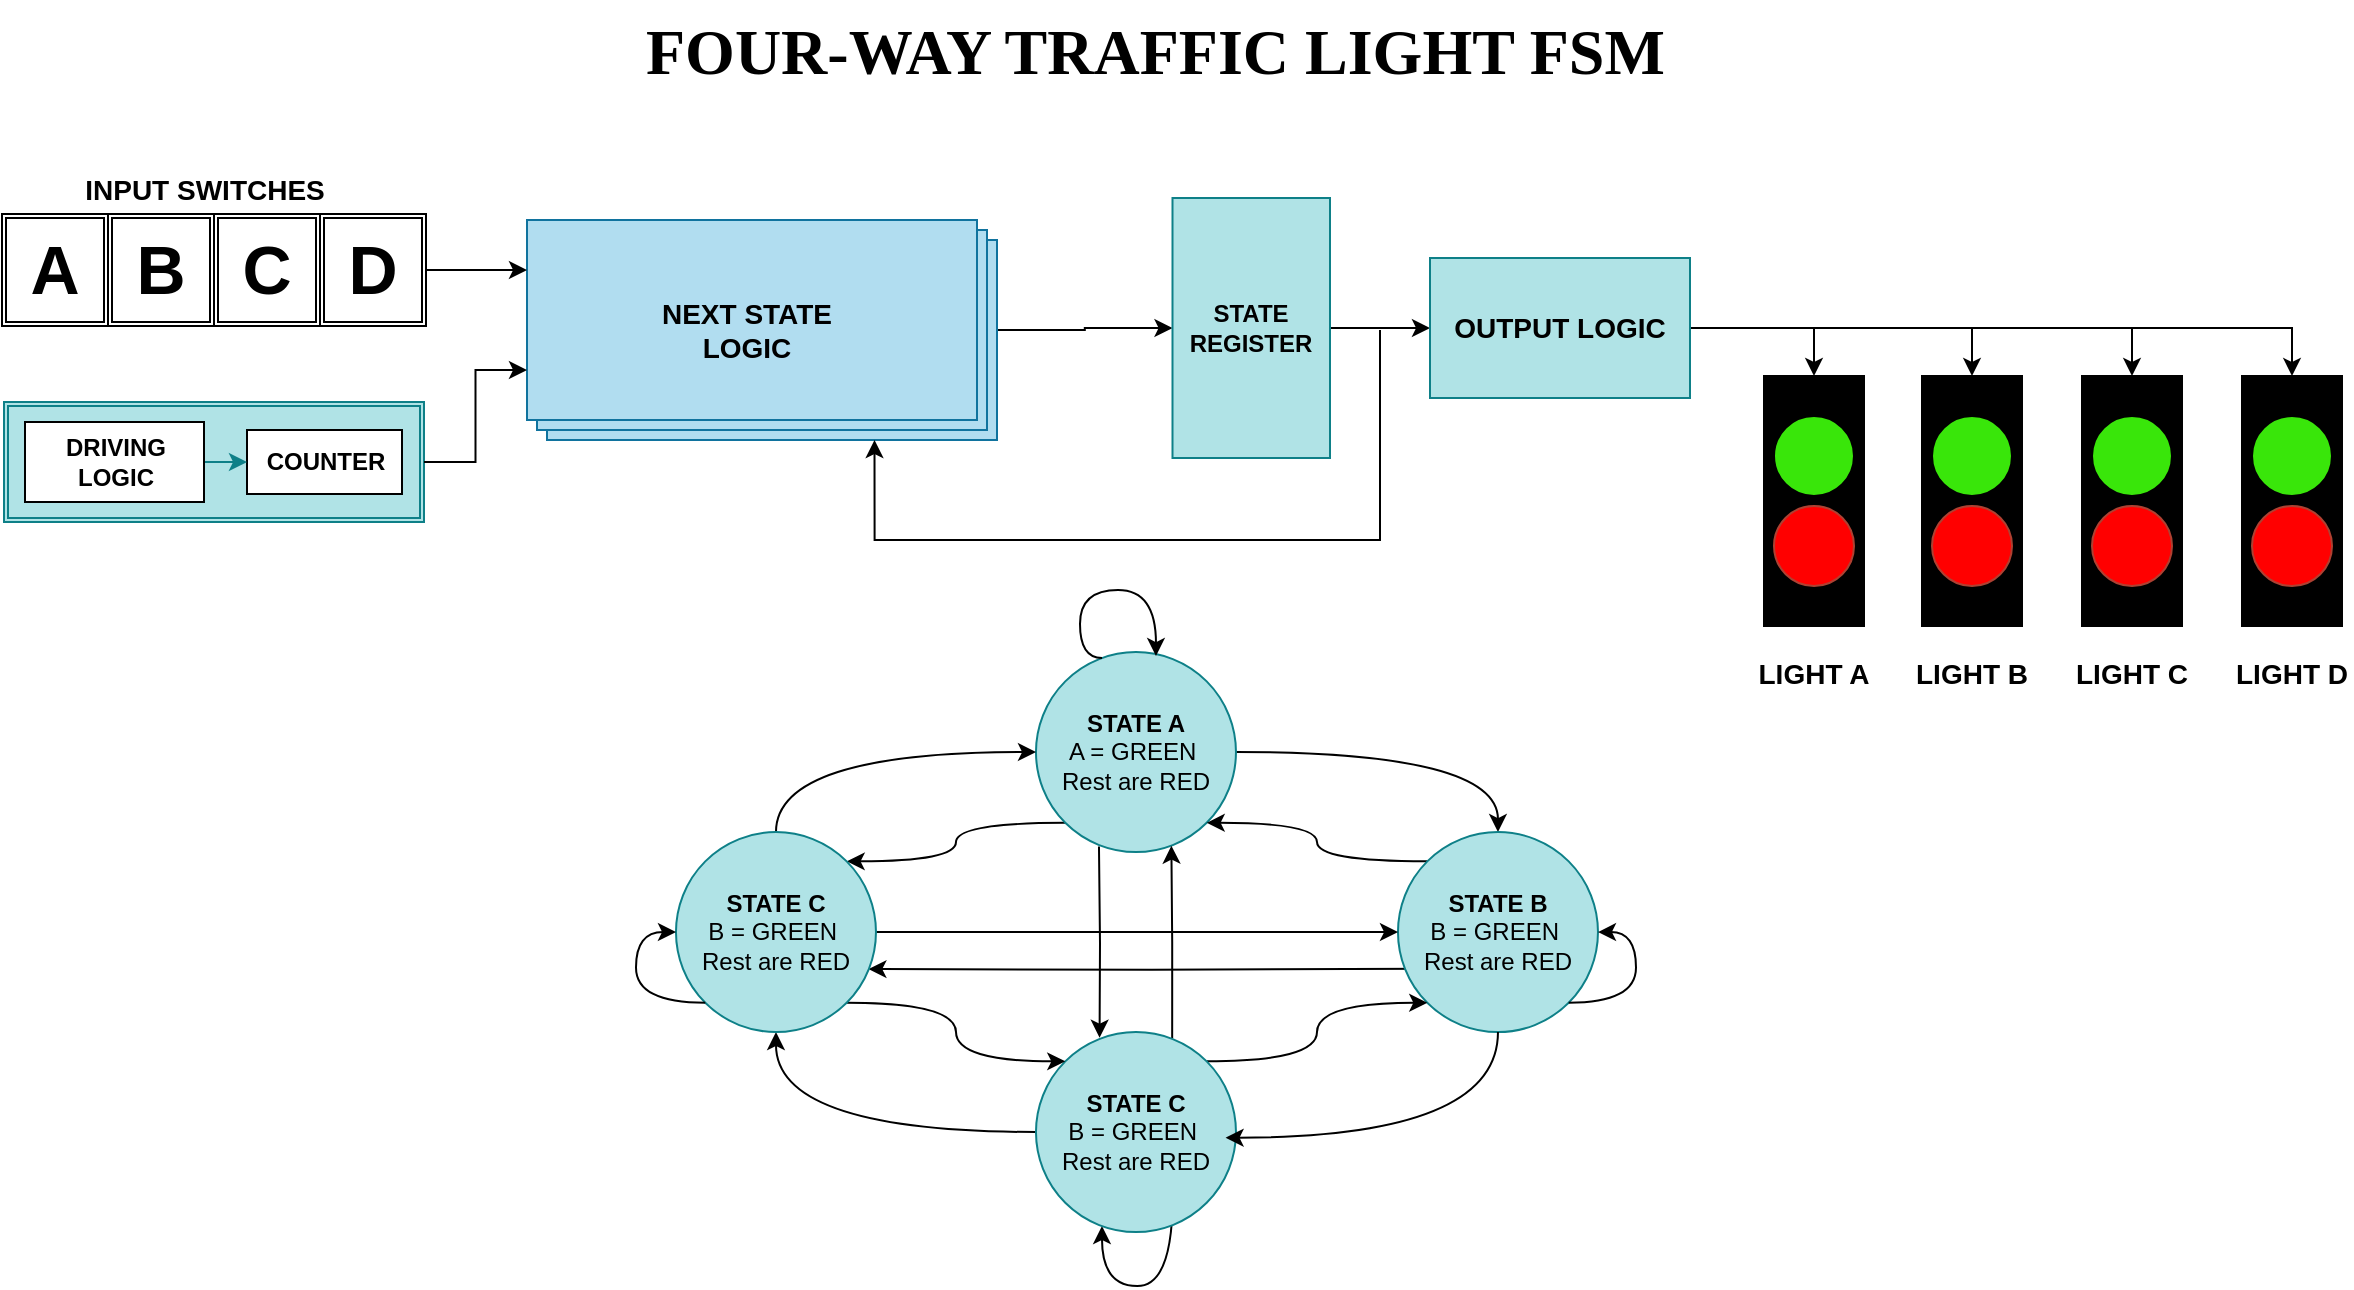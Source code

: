 <mxfile version="28.0.7">
  <diagram name="Page-1" id="_oAilhtV4cPBUMFtfc5y">
    <mxGraphModel dx="1744" dy="-154" grid="1" gridSize="10" guides="1" tooltips="1" connect="1" arrows="1" fold="1" page="1" pageScale="1" pageWidth="850" pageHeight="1100" math="0" shadow="0">
      <root>
        <mxCell id="0" />
        <mxCell id="1" parent="0" />
        <mxCell id="R9ZdVDWzcC7xUmS6zR7n-75" style="edgeStyle=orthogonalEdgeStyle;curved=1;rounded=0;orthogonalLoop=1;jettySize=auto;html=1;exitX=1;exitY=1;exitDx=0;exitDy=0;entryX=0.5;entryY=1;entryDx=0;entryDy=0;" parent="1" edge="1">
          <mxGeometry relative="1" as="geometry">
            <mxPoint x="758.345" y="1758.395" as="sourcePoint" />
            <mxPoint x="722.99" y="1773.04" as="targetPoint" />
            <Array as="points">
              <mxPoint x="757.99" y="1803.04" />
              <mxPoint x="722.99" y="1803.04" />
            </Array>
          </mxGeometry>
        </mxCell>
        <mxCell id="R9ZdVDWzcC7xUmS6zR7n-23" value="" style="shape=ext;double=1;rounded=0;whiteSpace=wrap;html=1;fillColor=#b0e3e6;strokeColor=#0e8088;" parent="1" vertex="1">
          <mxGeometry x="174" y="1361" width="210" height="60" as="geometry" />
        </mxCell>
        <mxCell id="R9ZdVDWzcC7xUmS6zR7n-8" value="&lt;b&gt;COUNTER&lt;/b&gt;" style="rounded=0;whiteSpace=wrap;html=1;" parent="1" vertex="1">
          <mxGeometry x="295.5" y="1375" width="77.5" height="32" as="geometry" />
        </mxCell>
        <mxCell id="R9ZdVDWzcC7xUmS6zR7n-32" style="edgeStyle=orthogonalEdgeStyle;rounded=0;orthogonalLoop=1;jettySize=auto;html=1;entryX=0;entryY=0.5;entryDx=0;entryDy=0;" parent="1" source="R9ZdVDWzcC7xUmS6zR7n-21" target="R9ZdVDWzcC7xUmS6zR7n-24" edge="1">
          <mxGeometry relative="1" as="geometry" />
        </mxCell>
        <mxCell id="R9ZdVDWzcC7xUmS6zR7n-21" value="" style="verticalLabelPosition=bottom;verticalAlign=top;html=1;shape=mxgraph.basic.layered_rect;dx=10;outlineConnect=0;whiteSpace=wrap;fillColor=#b1ddf0;strokeColor=#10739e;" parent="1" vertex="1">
          <mxGeometry x="435.5" y="1270" width="235" height="110" as="geometry" />
        </mxCell>
        <mxCell id="R9ZdVDWzcC7xUmS6zR7n-31" style="edgeStyle=orthogonalEdgeStyle;rounded=0;orthogonalLoop=1;jettySize=auto;html=1;entryX=0;entryY=0.5;entryDx=0;entryDy=0;fillColor=#b0e3e6;strokeColor=#0e8088;" parent="1" source="R9ZdVDWzcC7xUmS6zR7n-22" target="R9ZdVDWzcC7xUmS6zR7n-8" edge="1">
          <mxGeometry relative="1" as="geometry" />
        </mxCell>
        <mxCell id="R9ZdVDWzcC7xUmS6zR7n-22" value="&lt;b&gt;DRIVING LOGIC&lt;/b&gt;" style="rounded=0;whiteSpace=wrap;html=1;" parent="1" vertex="1">
          <mxGeometry x="184.5" y="1371" width="89.5" height="40" as="geometry" />
        </mxCell>
        <mxCell id="R9ZdVDWzcC7xUmS6zR7n-33" style="edgeStyle=orthogonalEdgeStyle;rounded=0;orthogonalLoop=1;jettySize=auto;html=1;entryX=0;entryY=0.5;entryDx=0;entryDy=0;" parent="1" source="R9ZdVDWzcC7xUmS6zR7n-24" target="R9ZdVDWzcC7xUmS6zR7n-27" edge="1">
          <mxGeometry relative="1" as="geometry" />
        </mxCell>
        <mxCell id="R9ZdVDWzcC7xUmS6zR7n-24" value="&lt;b&gt;STATE REGISTER&lt;/b&gt;" style="rounded=0;whiteSpace=wrap;html=1;fillColor=#b0e3e6;strokeColor=#0e8088;" parent="1" vertex="1">
          <mxGeometry x="758.25" y="1259" width="78.75" height="130" as="geometry" />
        </mxCell>
        <mxCell id="0XAeP3CfUMJxeDHche-L-25" style="edgeStyle=orthogonalEdgeStyle;rounded=0;orthogonalLoop=1;jettySize=auto;html=1;exitX=1;exitY=0.5;exitDx=0;exitDy=0;entryX=0.5;entryY=0;entryDx=0;entryDy=0;" edge="1" parent="1" source="R9ZdVDWzcC7xUmS6zR7n-27" target="0XAeP3CfUMJxeDHche-L-19">
          <mxGeometry relative="1" as="geometry">
            <Array as="points">
              <mxPoint x="1318" y="1324" />
            </Array>
          </mxGeometry>
        </mxCell>
        <mxCell id="0XAeP3CfUMJxeDHche-L-29" style="edgeStyle=orthogonalEdgeStyle;rounded=0;orthogonalLoop=1;jettySize=auto;html=1;exitX=1;exitY=0.5;exitDx=0;exitDy=0;entryX=0.5;entryY=0;entryDx=0;entryDy=0;" edge="1" parent="1" source="R9ZdVDWzcC7xUmS6zR7n-27" target="0XAeP3CfUMJxeDHche-L-9">
          <mxGeometry relative="1" as="geometry" />
        </mxCell>
        <mxCell id="0XAeP3CfUMJxeDHche-L-30" style="edgeStyle=orthogonalEdgeStyle;rounded=0;orthogonalLoop=1;jettySize=auto;html=1;exitX=1;exitY=0.5;exitDx=0;exitDy=0;entryX=0.5;entryY=0;entryDx=0;entryDy=0;" edge="1" parent="1" source="R9ZdVDWzcC7xUmS6zR7n-27" target="0XAeP3CfUMJxeDHche-L-11">
          <mxGeometry relative="1" as="geometry" />
        </mxCell>
        <mxCell id="0XAeP3CfUMJxeDHche-L-31" style="edgeStyle=orthogonalEdgeStyle;rounded=0;orthogonalLoop=1;jettySize=auto;html=1;exitX=1;exitY=0.5;exitDx=0;exitDy=0;entryX=0.5;entryY=0;entryDx=0;entryDy=0;" edge="1" parent="1" source="R9ZdVDWzcC7xUmS6zR7n-27" target="0XAeP3CfUMJxeDHche-L-15">
          <mxGeometry relative="1" as="geometry" />
        </mxCell>
        <mxCell id="R9ZdVDWzcC7xUmS6zR7n-27" value="&lt;b&gt;&lt;font style=&quot;font-size: 14px;&quot;&gt;OUTPUT LOGIC&lt;/font&gt;&lt;/b&gt;" style="rounded=0;whiteSpace=wrap;html=1;fillColor=#b0e3e6;strokeColor=#0e8088;" parent="1" vertex="1">
          <mxGeometry x="887" y="1289" width="130" height="70" as="geometry" />
        </mxCell>
        <mxCell id="R9ZdVDWzcC7xUmS6zR7n-28" value="&lt;b&gt;&lt;font style=&quot;font-size: 14px;&quot;&gt;INPUT SWITCHES&lt;/font&gt;&lt;/b&gt;" style="text;html=1;align=center;verticalAlign=middle;whiteSpace=wrap;rounded=0;" parent="1" vertex="1">
          <mxGeometry x="208.5" y="1240" width="131" height="30" as="geometry" />
        </mxCell>
        <mxCell id="R9ZdVDWzcC7xUmS6zR7n-37" value="&lt;b&gt;&lt;font style=&quot;font-size: 14px;&quot;&gt;NEXT STATE LOGIC&lt;/font&gt;&lt;/b&gt;" style="text;html=1;align=center;verticalAlign=middle;whiteSpace=wrap;rounded=0;" parent="1" vertex="1">
          <mxGeometry x="489" y="1310" width="113" height="30" as="geometry" />
        </mxCell>
        <mxCell id="R9ZdVDWzcC7xUmS6zR7n-38" style="edgeStyle=orthogonalEdgeStyle;rounded=0;orthogonalLoop=1;jettySize=auto;html=1;entryX=0;entryY=0;entryDx=178.75;entryDy=110;entryPerimeter=0;" parent="1" edge="1">
          <mxGeometry relative="1" as="geometry">
            <mxPoint x="862" y="1330" as="sourcePoint" />
            <mxPoint x="609.25" y="1380" as="targetPoint" />
            <Array as="points">
              <mxPoint x="862" y="1325" />
              <mxPoint x="862" y="1430" />
              <mxPoint x="609" y="1430" />
            </Array>
          </mxGeometry>
        </mxCell>
        <mxCell id="R9ZdVDWzcC7xUmS6zR7n-48" style="edgeStyle=orthogonalEdgeStyle;rounded=0;orthogonalLoop=1;jettySize=auto;html=1;entryX=0.5;entryY=0;entryDx=0;entryDy=0;curved=1;" parent="1" source="R9ZdVDWzcC7xUmS6zR7n-46" target="R9ZdVDWzcC7xUmS6zR7n-47" edge="1">
          <mxGeometry relative="1" as="geometry" />
        </mxCell>
        <mxCell id="R9ZdVDWzcC7xUmS6zR7n-56" style="edgeStyle=orthogonalEdgeStyle;rounded=0;orthogonalLoop=1;jettySize=auto;html=1;exitX=0.315;exitY=0.982;exitDx=0;exitDy=0;entryX=0.318;entryY=0.038;entryDx=0;entryDy=0;entryPerimeter=0;exitPerimeter=0;" parent="1" edge="1">
          <mxGeometry relative="1" as="geometry">
            <mxPoint x="721.49" y="1583.24" as="sourcePoint" />
            <mxPoint x="721.79" y="1678.84" as="targetPoint" />
          </mxGeometry>
        </mxCell>
        <mxCell id="R9ZdVDWzcC7xUmS6zR7n-64" style="edgeStyle=orthogonalEdgeStyle;curved=1;rounded=0;orthogonalLoop=1;jettySize=auto;html=1;exitX=0;exitY=1;exitDx=0;exitDy=0;entryX=1;entryY=0;entryDx=0;entryDy=0;" parent="1" source="R9ZdVDWzcC7xUmS6zR7n-46" target="R9ZdVDWzcC7xUmS6zR7n-51" edge="1">
          <mxGeometry relative="1" as="geometry" />
        </mxCell>
        <mxCell id="R9ZdVDWzcC7xUmS6zR7n-46" value="&lt;b&gt;STATE A&lt;/b&gt;&lt;div&gt;A = GREEN&amp;nbsp;&lt;/div&gt;&lt;div&gt;Rest are RED&lt;/div&gt;" style="ellipse;whiteSpace=wrap;html=1;aspect=fixed;fillColor=#b0e3e6;strokeColor=#0e8088;" parent="1" vertex="1">
          <mxGeometry x="689.99" y="1486.04" width="100" height="100" as="geometry" />
        </mxCell>
        <mxCell id="R9ZdVDWzcC7xUmS6zR7n-55" style="edgeStyle=orthogonalEdgeStyle;rounded=0;orthogonalLoop=1;jettySize=auto;html=1;exitX=0;exitY=1;exitDx=0;exitDy=0;entryX=0.962;entryY=0.685;entryDx=0;entryDy=0;entryPerimeter=0;" parent="1" target="R9ZdVDWzcC7xUmS6zR7n-51" edge="1">
          <mxGeometry relative="1" as="geometry">
            <mxPoint x="885.635" y="1644.395" as="sourcePoint" />
            <mxPoint x="595.345" y="1644.395" as="targetPoint" />
          </mxGeometry>
        </mxCell>
        <mxCell id="R9ZdVDWzcC7xUmS6zR7n-66" style="edgeStyle=orthogonalEdgeStyle;curved=1;rounded=0;orthogonalLoop=1;jettySize=auto;html=1;exitX=0;exitY=0;exitDx=0;exitDy=0;entryX=1;entryY=1;entryDx=0;entryDy=0;" parent="1" source="R9ZdVDWzcC7xUmS6zR7n-47" target="R9ZdVDWzcC7xUmS6zR7n-46" edge="1">
          <mxGeometry relative="1" as="geometry" />
        </mxCell>
        <mxCell id="R9ZdVDWzcC7xUmS6zR7n-47" value="&lt;b&gt;STATE B&lt;/b&gt;&lt;div&gt;B = GREEN&amp;nbsp;&lt;/div&gt;&lt;div&gt;Rest are RED&lt;/div&gt;" style="ellipse;whiteSpace=wrap;html=1;aspect=fixed;fillColor=#b0e3e6;strokeColor=#0e8088;" parent="1" vertex="1">
          <mxGeometry x="870.99" y="1576.04" width="100" height="100" as="geometry" />
        </mxCell>
        <mxCell id="R9ZdVDWzcC7xUmS6zR7n-52" style="edgeStyle=orthogonalEdgeStyle;rounded=0;orthogonalLoop=1;jettySize=auto;html=1;entryX=0.5;entryY=1;entryDx=0;entryDy=0;curved=1;" parent="1" source="R9ZdVDWzcC7xUmS6zR7n-49" target="R9ZdVDWzcC7xUmS6zR7n-51" edge="1">
          <mxGeometry relative="1" as="geometry" />
        </mxCell>
        <mxCell id="R9ZdVDWzcC7xUmS6zR7n-57" style="edgeStyle=orthogonalEdgeStyle;rounded=0;orthogonalLoop=1;jettySize=auto;html=1;exitX=0.681;exitY=0.031;exitDx=0;exitDy=0;entryX=0.677;entryY=0.968;entryDx=0;entryDy=0;entryPerimeter=0;exitPerimeter=0;" parent="1" source="R9ZdVDWzcC7xUmS6zR7n-49" target="R9ZdVDWzcC7xUmS6zR7n-46" edge="1">
          <mxGeometry relative="1" as="geometry">
            <mxPoint x="758.345" y="1690.685" as="sourcePoint" />
            <mxPoint x="758.345" y="1571.395" as="targetPoint" />
          </mxGeometry>
        </mxCell>
        <mxCell id="R9ZdVDWzcC7xUmS6zR7n-68" style="edgeStyle=orthogonalEdgeStyle;curved=1;rounded=0;orthogonalLoop=1;jettySize=auto;html=1;exitX=1;exitY=0;exitDx=0;exitDy=0;entryX=0;entryY=1;entryDx=0;entryDy=0;" parent="1" source="R9ZdVDWzcC7xUmS6zR7n-49" target="R9ZdVDWzcC7xUmS6zR7n-47" edge="1">
          <mxGeometry relative="1" as="geometry" />
        </mxCell>
        <mxCell id="R9ZdVDWzcC7xUmS6zR7n-49" value="&lt;b&gt;STATE C&lt;/b&gt;&lt;div&gt;B = GREEN&amp;nbsp;&lt;/div&gt;&lt;div&gt;Rest are RED&lt;/div&gt;" style="ellipse;whiteSpace=wrap;html=1;aspect=fixed;fillColor=#b0e3e6;strokeColor=#0e8088;" parent="1" vertex="1">
          <mxGeometry x="689.99" y="1676.04" width="100" height="100" as="geometry" />
        </mxCell>
        <mxCell id="R9ZdVDWzcC7xUmS6zR7n-50" style="edgeStyle=orthogonalEdgeStyle;rounded=0;orthogonalLoop=1;jettySize=auto;html=1;entryX=0.948;entryY=0.528;entryDx=0;entryDy=0;entryPerimeter=0;exitX=0.5;exitY=1;exitDx=0;exitDy=0;curved=1;" parent="1" source="R9ZdVDWzcC7xUmS6zR7n-47" target="R9ZdVDWzcC7xUmS6zR7n-49" edge="1">
          <mxGeometry relative="1" as="geometry" />
        </mxCell>
        <mxCell id="R9ZdVDWzcC7xUmS6zR7n-53" style="edgeStyle=orthogonalEdgeStyle;rounded=0;orthogonalLoop=1;jettySize=auto;html=1;entryX=0;entryY=0.5;entryDx=0;entryDy=0;exitX=0.5;exitY=0;exitDx=0;exitDy=0;curved=1;" parent="1" source="R9ZdVDWzcC7xUmS6zR7n-51" target="R9ZdVDWzcC7xUmS6zR7n-46" edge="1">
          <mxGeometry relative="1" as="geometry" />
        </mxCell>
        <mxCell id="R9ZdVDWzcC7xUmS6zR7n-54" style="edgeStyle=orthogonalEdgeStyle;rounded=0;orthogonalLoop=1;jettySize=auto;html=1;entryX=0;entryY=0.5;entryDx=0;entryDy=0;" parent="1" source="R9ZdVDWzcC7xUmS6zR7n-51" target="R9ZdVDWzcC7xUmS6zR7n-47" edge="1">
          <mxGeometry relative="1" as="geometry" />
        </mxCell>
        <mxCell id="R9ZdVDWzcC7xUmS6zR7n-67" style="edgeStyle=orthogonalEdgeStyle;curved=1;rounded=0;orthogonalLoop=1;jettySize=auto;html=1;exitX=1;exitY=1;exitDx=0;exitDy=0;entryX=0;entryY=0;entryDx=0;entryDy=0;" parent="1" source="R9ZdVDWzcC7xUmS6zR7n-51" target="R9ZdVDWzcC7xUmS6zR7n-49" edge="1">
          <mxGeometry relative="1" as="geometry" />
        </mxCell>
        <mxCell id="R9ZdVDWzcC7xUmS6zR7n-51" value="&lt;b&gt;STATE C&lt;/b&gt;&lt;div&gt;B = GREEN&amp;nbsp;&lt;/div&gt;&lt;div&gt;Rest are RED&lt;/div&gt;" style="ellipse;whiteSpace=wrap;html=1;aspect=fixed;fillColor=#b0e3e6;strokeColor=#0e8088;" parent="1" vertex="1">
          <mxGeometry x="509.99" y="1576.04" width="100" height="100" as="geometry" />
        </mxCell>
        <mxCell id="R9ZdVDWzcC7xUmS6zR7n-70" style="edgeStyle=orthogonalEdgeStyle;curved=1;rounded=0;orthogonalLoop=1;jettySize=auto;html=1;entryX=0.65;entryY=0;entryDx=0;entryDy=0;entryPerimeter=0;" parent="1" edge="1">
          <mxGeometry relative="1" as="geometry">
            <mxPoint x="722.99" y="1489.04" as="sourcePoint" />
            <mxPoint x="749.99" y="1488.04" as="targetPoint" />
            <Array as="points">
              <mxPoint x="711.99" y="1489.04" />
              <mxPoint x="711.99" y="1455.04" />
              <mxPoint x="749.99" y="1455.04" />
            </Array>
          </mxGeometry>
        </mxCell>
        <mxCell id="R9ZdVDWzcC7xUmS6zR7n-72" style="edgeStyle=orthogonalEdgeStyle;curved=1;rounded=0;orthogonalLoop=1;jettySize=auto;html=1;exitX=0;exitY=1;exitDx=0;exitDy=0;entryX=0;entryY=0.5;entryDx=0;entryDy=0;" parent="1" source="R9ZdVDWzcC7xUmS6zR7n-51" target="R9ZdVDWzcC7xUmS6zR7n-51" edge="1">
          <mxGeometry relative="1" as="geometry">
            <Array as="points">
              <mxPoint x="489.99" y="1661.04" />
              <mxPoint x="489.99" y="1626.04" />
            </Array>
          </mxGeometry>
        </mxCell>
        <mxCell id="R9ZdVDWzcC7xUmS6zR7n-74" style="edgeStyle=orthogonalEdgeStyle;curved=1;rounded=0;orthogonalLoop=1;jettySize=auto;html=1;exitX=1;exitY=1;exitDx=0;exitDy=0;entryX=1;entryY=0.5;entryDx=0;entryDy=0;" parent="1" source="R9ZdVDWzcC7xUmS6zR7n-47" target="R9ZdVDWzcC7xUmS6zR7n-47" edge="1">
          <mxGeometry relative="1" as="geometry">
            <Array as="points">
              <mxPoint x="989.99" y="1661.04" />
              <mxPoint x="989.99" y="1626.04" />
            </Array>
          </mxGeometry>
        </mxCell>
        <mxCell id="0XAeP3CfUMJxeDHche-L-6" value="&lt;font style=&quot;color: rgb(0, 0, 0); font-size: 34px;&quot;&gt;&lt;b style=&quot;&quot;&gt;A&lt;/b&gt;&lt;/font&gt;" style="shape=ext;double=1;rounded=0;whiteSpace=wrap;html=1;" vertex="1" parent="1">
          <mxGeometry x="173" y="1267" width="53" height="56" as="geometry" />
        </mxCell>
        <mxCell id="0XAeP3CfUMJxeDHche-L-9" value="" style="rounded=0;whiteSpace=wrap;html=1;fillColor=#000000;" vertex="1" parent="1">
          <mxGeometry x="1054" y="1348" width="50" height="125" as="geometry" />
        </mxCell>
        <mxCell id="0XAeP3CfUMJxeDHche-L-7" value="" style="ellipse;whiteSpace=wrap;html=1;aspect=fixed;fillColor=light-dark(#39e60a, #ededed);" vertex="1" parent="1">
          <mxGeometry x="1059" y="1368" width="40" height="40" as="geometry" />
        </mxCell>
        <mxCell id="0XAeP3CfUMJxeDHche-L-8" value="" style="ellipse;whiteSpace=wrap;html=1;aspect=fixed;fillColor=#FF0000;strokeColor=#ae4132;" vertex="1" parent="1">
          <mxGeometry x="1059" y="1413" width="40" height="40" as="geometry" />
        </mxCell>
        <mxCell id="0XAeP3CfUMJxeDHche-L-10" value="&lt;b&gt;&lt;font style=&quot;font-size: 14px;&quot;&gt;LIGHT A&lt;/font&gt;&lt;/b&gt;" style="text;html=1;align=center;verticalAlign=middle;whiteSpace=wrap;rounded=0;" vertex="1" parent="1">
          <mxGeometry x="1049" y="1482" width="60" height="30" as="geometry" />
        </mxCell>
        <mxCell id="0XAeP3CfUMJxeDHche-L-11" value="" style="rounded=0;whiteSpace=wrap;html=1;fillColor=#000000;" vertex="1" parent="1">
          <mxGeometry x="1133" y="1348" width="50" height="125" as="geometry" />
        </mxCell>
        <mxCell id="0XAeP3CfUMJxeDHche-L-12" value="" style="ellipse;whiteSpace=wrap;html=1;aspect=fixed;fillColor=light-dark(#39e60a, #ededed);" vertex="1" parent="1">
          <mxGeometry x="1138" y="1368" width="40" height="40" as="geometry" />
        </mxCell>
        <mxCell id="0XAeP3CfUMJxeDHche-L-13" value="" style="ellipse;whiteSpace=wrap;html=1;aspect=fixed;fillColor=#FF0000;strokeColor=#ae4132;" vertex="1" parent="1">
          <mxGeometry x="1138" y="1413" width="40" height="40" as="geometry" />
        </mxCell>
        <mxCell id="0XAeP3CfUMJxeDHche-L-14" value="&lt;b&gt;&lt;font style=&quot;font-size: 14px;&quot;&gt;LIGHT B&lt;/font&gt;&lt;/b&gt;" style="text;html=1;align=center;verticalAlign=middle;whiteSpace=wrap;rounded=0;" vertex="1" parent="1">
          <mxGeometry x="1128" y="1482" width="60" height="30" as="geometry" />
        </mxCell>
        <mxCell id="0XAeP3CfUMJxeDHche-L-15" value="" style="rounded=0;whiteSpace=wrap;html=1;fillColor=#000000;" vertex="1" parent="1">
          <mxGeometry x="1213" y="1348" width="50" height="125" as="geometry" />
        </mxCell>
        <mxCell id="0XAeP3CfUMJxeDHche-L-16" value="" style="ellipse;whiteSpace=wrap;html=1;aspect=fixed;fillColor=light-dark(#39e60a, #ededed);" vertex="1" parent="1">
          <mxGeometry x="1218" y="1368" width="40" height="40" as="geometry" />
        </mxCell>
        <mxCell id="0XAeP3CfUMJxeDHche-L-17" value="" style="ellipse;whiteSpace=wrap;html=1;aspect=fixed;fillColor=#FF0000;strokeColor=#ae4132;" vertex="1" parent="1">
          <mxGeometry x="1218" y="1413" width="40" height="40" as="geometry" />
        </mxCell>
        <mxCell id="0XAeP3CfUMJxeDHche-L-18" value="&lt;b&gt;&lt;font style=&quot;font-size: 14px;&quot;&gt;LIGHT C&lt;/font&gt;&lt;/b&gt;" style="text;html=1;align=center;verticalAlign=middle;whiteSpace=wrap;rounded=0;" vertex="1" parent="1">
          <mxGeometry x="1208" y="1482" width="60" height="30" as="geometry" />
        </mxCell>
        <mxCell id="0XAeP3CfUMJxeDHche-L-19" value="" style="rounded=0;whiteSpace=wrap;html=1;fillColor=#000000;" vertex="1" parent="1">
          <mxGeometry x="1293" y="1348" width="50" height="125" as="geometry" />
        </mxCell>
        <mxCell id="0XAeP3CfUMJxeDHche-L-20" value="" style="ellipse;whiteSpace=wrap;html=1;aspect=fixed;fillColor=light-dark(#39e60a, #ededed);" vertex="1" parent="1">
          <mxGeometry x="1298" y="1368" width="40" height="40" as="geometry" />
        </mxCell>
        <mxCell id="0XAeP3CfUMJxeDHche-L-21" value="" style="ellipse;whiteSpace=wrap;html=1;aspect=fixed;fillColor=#FF0000;strokeColor=#ae4132;" vertex="1" parent="1">
          <mxGeometry x="1298" y="1413" width="40" height="40" as="geometry" />
        </mxCell>
        <mxCell id="0XAeP3CfUMJxeDHche-L-22" value="&lt;b&gt;&lt;font style=&quot;font-size: 14px;&quot;&gt;LIGHT D&lt;/font&gt;&lt;/b&gt;" style="text;html=1;align=center;verticalAlign=middle;whiteSpace=wrap;rounded=0;" vertex="1" parent="1">
          <mxGeometry x="1288" y="1482" width="60" height="30" as="geometry" />
        </mxCell>
        <mxCell id="0XAeP3CfUMJxeDHche-L-32" value="&lt;font style=&quot;color: rgb(0, 0, 0); font-size: 34px;&quot;&gt;&lt;b style=&quot;&quot;&gt;B&lt;/b&gt;&lt;/font&gt;" style="shape=ext;double=1;rounded=0;whiteSpace=wrap;html=1;" vertex="1" parent="1">
          <mxGeometry x="226" y="1267" width="53" height="56" as="geometry" />
        </mxCell>
        <mxCell id="0XAeP3CfUMJxeDHche-L-33" value="&lt;font style=&quot;color: rgb(0, 0, 0); font-size: 34px;&quot;&gt;&lt;b style=&quot;&quot;&gt;C&lt;/b&gt;&lt;/font&gt;" style="shape=ext;double=1;rounded=0;whiteSpace=wrap;html=1;" vertex="1" parent="1">
          <mxGeometry x="279" y="1267" width="53" height="56" as="geometry" />
        </mxCell>
        <mxCell id="0XAeP3CfUMJxeDHche-L-34" value="&lt;font style=&quot;color: rgb(0, 0, 0); font-size: 34px;&quot;&gt;&lt;b style=&quot;&quot;&gt;D&lt;/b&gt;&lt;/font&gt;" style="shape=ext;double=1;rounded=0;whiteSpace=wrap;html=1;" vertex="1" parent="1">
          <mxGeometry x="332" y="1267" width="53" height="56" as="geometry" />
        </mxCell>
        <mxCell id="0XAeP3CfUMJxeDHche-L-36" style="edgeStyle=orthogonalEdgeStyle;rounded=0;orthogonalLoop=1;jettySize=auto;html=1;exitX=1;exitY=0.5;exitDx=0;exitDy=0;entryX=0;entryY=0;entryDx=0;entryDy=25;entryPerimeter=0;" edge="1" parent="1" source="0XAeP3CfUMJxeDHche-L-34" target="R9ZdVDWzcC7xUmS6zR7n-21">
          <mxGeometry relative="1" as="geometry" />
        </mxCell>
        <mxCell id="0XAeP3CfUMJxeDHche-L-37" style="edgeStyle=orthogonalEdgeStyle;rounded=0;orthogonalLoop=1;jettySize=auto;html=1;exitX=1;exitY=0.5;exitDx=0;exitDy=0;entryX=0;entryY=0;entryDx=0;entryDy=75;entryPerimeter=0;" edge="1" parent="1" source="R9ZdVDWzcC7xUmS6zR7n-23" target="R9ZdVDWzcC7xUmS6zR7n-21">
          <mxGeometry relative="1" as="geometry" />
        </mxCell>
        <mxCell id="0XAeP3CfUMJxeDHche-L-39" value="&lt;h1 style=&quot;margin-top: 0px;&quot;&gt;&lt;font face=&quot;Times New Roman&quot; style=&quot;font-size: 32px;&quot;&gt;FOUR-WAY TRAFFIC LIGHT FSM&lt;/font&gt;&lt;/h1&gt;" style="text;html=1;whiteSpace=wrap;overflow=hidden;rounded=0;" vertex="1" parent="1">
          <mxGeometry x="493" y="1160" width="566" height="51" as="geometry" />
        </mxCell>
      </root>
    </mxGraphModel>
  </diagram>
</mxfile>
